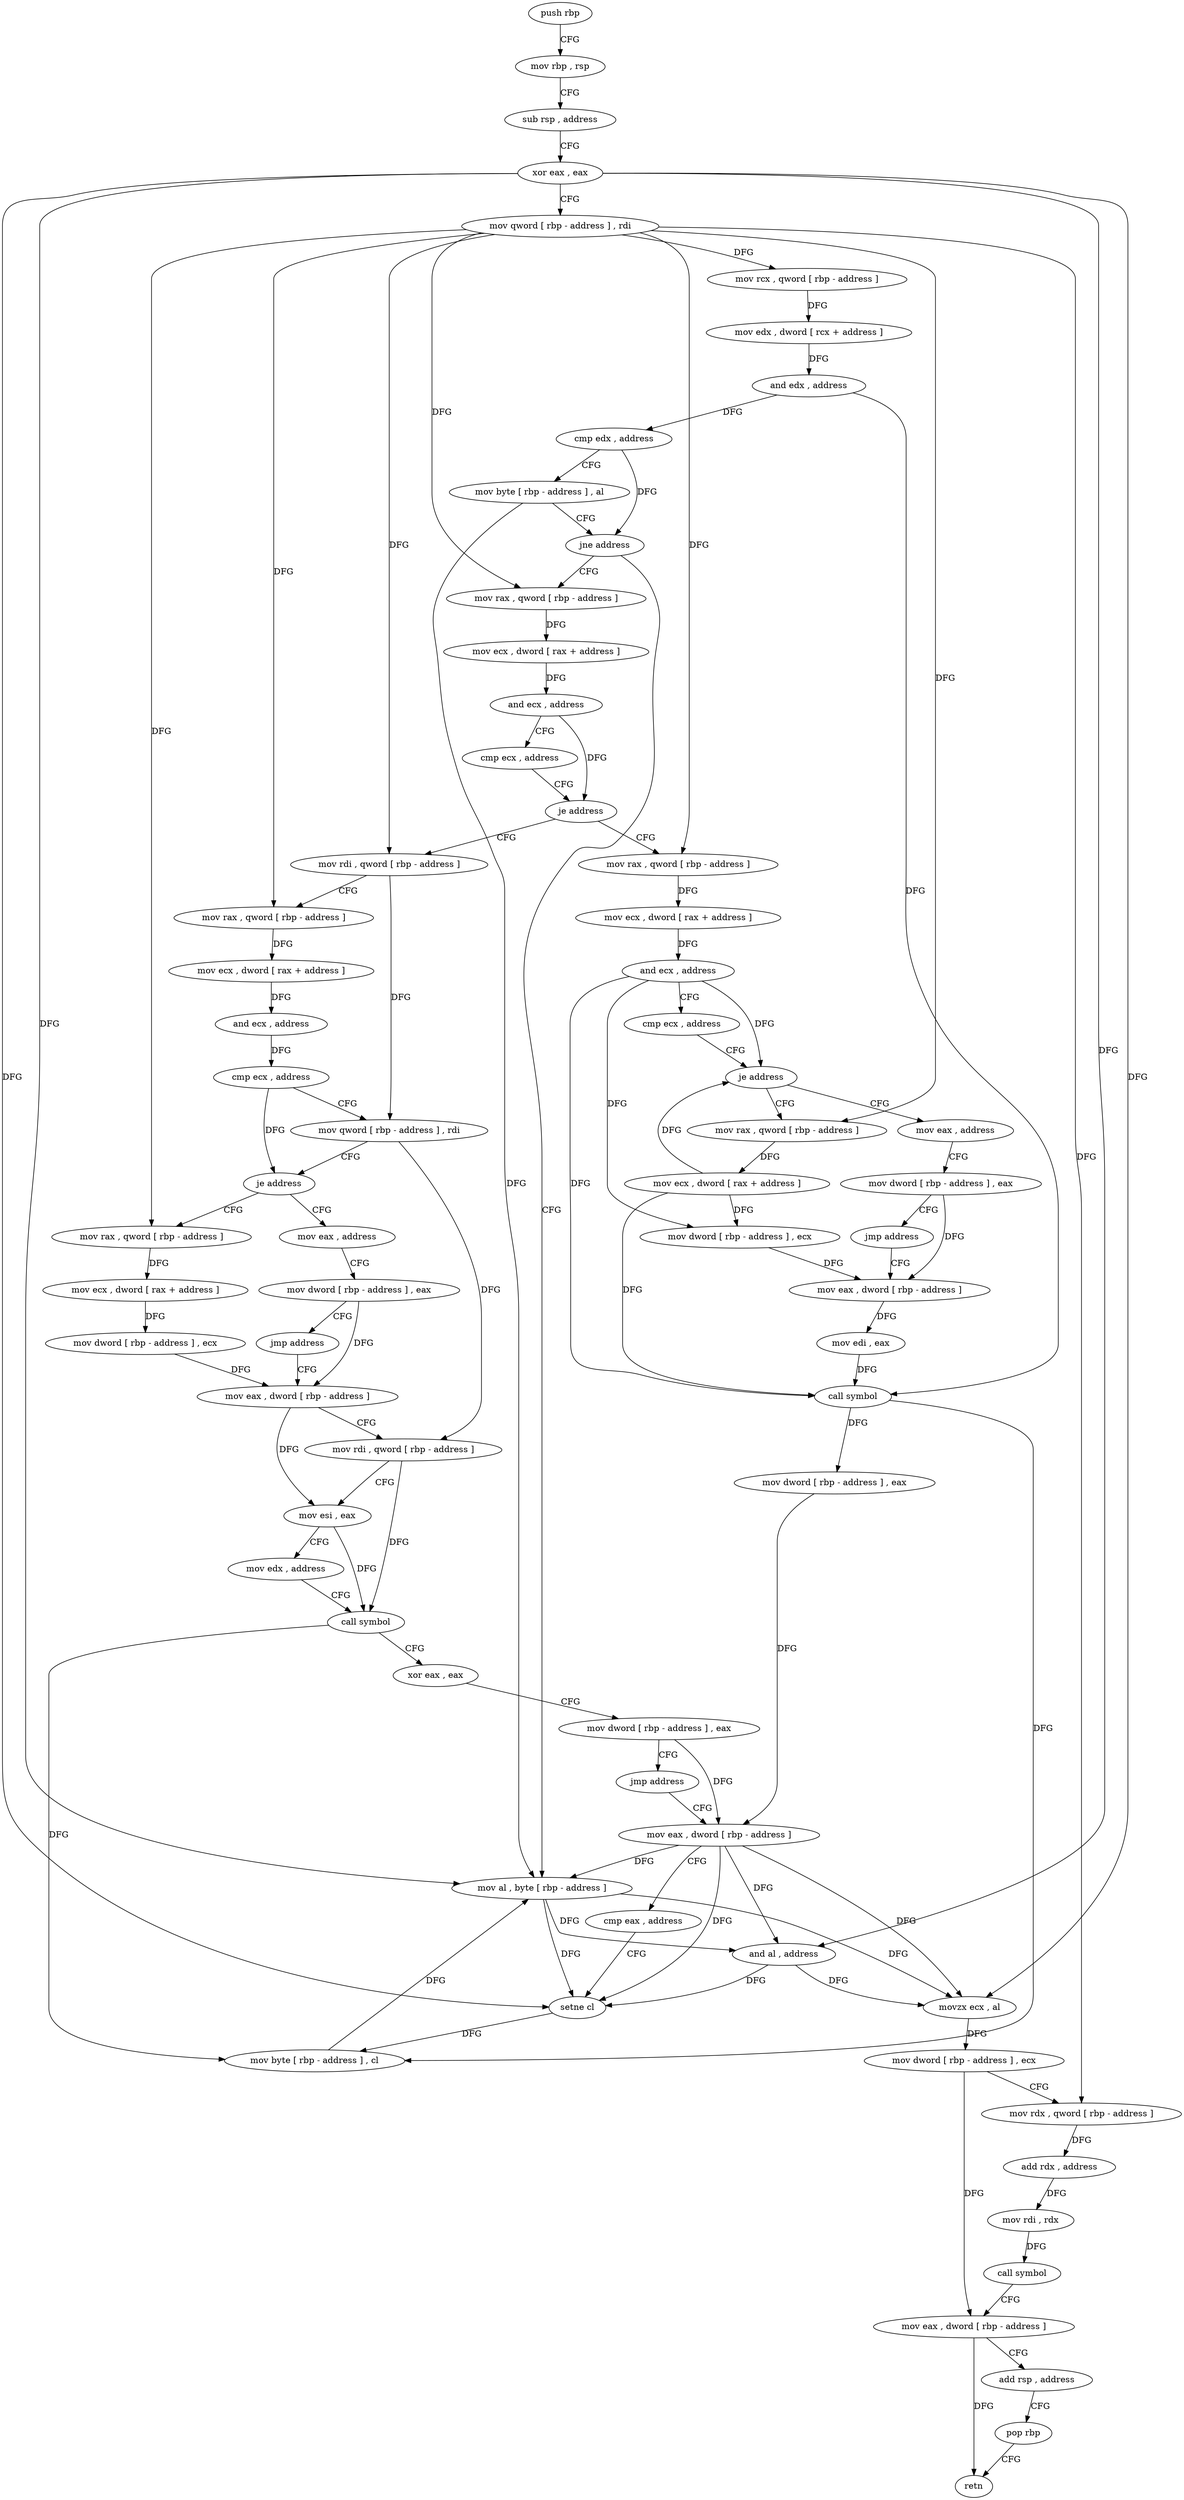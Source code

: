 digraph "func" {
"4222752" [label = "push rbp" ]
"4222753" [label = "mov rbp , rsp" ]
"4222756" [label = "sub rsp , address" ]
"4222760" [label = "xor eax , eax" ]
"4222762" [label = "mov qword [ rbp - address ] , rdi" ]
"4222766" [label = "mov rcx , qword [ rbp - address ]" ]
"4222770" [label = "mov edx , dword [ rcx + address ]" ]
"4222773" [label = "and edx , address" ]
"4222776" [label = "cmp edx , address" ]
"4222779" [label = "mov byte [ rbp - address ] , al" ]
"4222782" [label = "jne address" ]
"4222962" [label = "mov al , byte [ rbp - address ]" ]
"4222788" [label = "mov rax , qword [ rbp - address ]" ]
"4222965" [label = "and al , address" ]
"4222967" [label = "movzx ecx , al" ]
"4222970" [label = "mov dword [ rbp - address ] , ecx" ]
"4222973" [label = "mov rdx , qword [ rbp - address ]" ]
"4222977" [label = "add rdx , address" ]
"4222984" [label = "mov rdi , rdx" ]
"4222987" [label = "call symbol" ]
"4222992" [label = "mov eax , dword [ rbp - address ]" ]
"4222995" [label = "add rsp , address" ]
"4222999" [label = "pop rbp" ]
"4223000" [label = "retn" ]
"4222792" [label = "mov ecx , dword [ rax + address ]" ]
"4222795" [label = "and ecx , address" ]
"4222801" [label = "cmp ecx , address" ]
"4222804" [label = "je address" ]
"4222892" [label = "mov rax , qword [ rbp - address ]" ]
"4222810" [label = "mov rdi , qword [ rbp - address ]" ]
"4222896" [label = "mov ecx , dword [ rax + address ]" ]
"4222899" [label = "and ecx , address" ]
"4222905" [label = "cmp ecx , address" ]
"4222908" [label = "je address" ]
"4222927" [label = "mov rax , qword [ rbp - address ]" ]
"4222914" [label = "mov eax , address" ]
"4222814" [label = "mov rax , qword [ rbp - address ]" ]
"4222818" [label = "mov ecx , dword [ rax + address ]" ]
"4222821" [label = "and ecx , address" ]
"4222827" [label = "cmp ecx , address" ]
"4222830" [label = "mov qword [ rbp - address ] , rdi" ]
"4222834" [label = "je address" ]
"4222853" [label = "mov rax , qword [ rbp - address ]" ]
"4222840" [label = "mov eax , address" ]
"4222931" [label = "mov ecx , dword [ rax + address ]" ]
"4222934" [label = "mov dword [ rbp - address ] , ecx" ]
"4222937" [label = "mov eax , dword [ rbp - address ]" ]
"4222919" [label = "mov dword [ rbp - address ] , eax" ]
"4222922" [label = "jmp address" ]
"4222857" [label = "mov ecx , dword [ rax + address ]" ]
"4222860" [label = "mov dword [ rbp - address ] , ecx" ]
"4222863" [label = "mov eax , dword [ rbp - address ]" ]
"4222845" [label = "mov dword [ rbp - address ] , eax" ]
"4222848" [label = "jmp address" ]
"4222940" [label = "mov edi , eax" ]
"4222942" [label = "call symbol" ]
"4222947" [label = "mov dword [ rbp - address ] , eax" ]
"4222950" [label = "mov eax , dword [ rbp - address ]" ]
"4222953" [label = "cmp eax , address" ]
"4222956" [label = "setne cl" ]
"4222959" [label = "mov byte [ rbp - address ] , cl" ]
"4222866" [label = "mov rdi , qword [ rbp - address ]" ]
"4222870" [label = "mov esi , eax" ]
"4222872" [label = "mov edx , address" ]
"4222877" [label = "call symbol" ]
"4222882" [label = "xor eax , eax" ]
"4222884" [label = "mov dword [ rbp - address ] , eax" ]
"4222887" [label = "jmp address" ]
"4222752" -> "4222753" [ label = "CFG" ]
"4222753" -> "4222756" [ label = "CFG" ]
"4222756" -> "4222760" [ label = "CFG" ]
"4222760" -> "4222762" [ label = "CFG" ]
"4222760" -> "4222962" [ label = "DFG" ]
"4222760" -> "4222965" [ label = "DFG" ]
"4222760" -> "4222967" [ label = "DFG" ]
"4222760" -> "4222956" [ label = "DFG" ]
"4222762" -> "4222766" [ label = "DFG" ]
"4222762" -> "4222973" [ label = "DFG" ]
"4222762" -> "4222788" [ label = "DFG" ]
"4222762" -> "4222892" [ label = "DFG" ]
"4222762" -> "4222810" [ label = "DFG" ]
"4222762" -> "4222814" [ label = "DFG" ]
"4222762" -> "4222927" [ label = "DFG" ]
"4222762" -> "4222853" [ label = "DFG" ]
"4222766" -> "4222770" [ label = "DFG" ]
"4222770" -> "4222773" [ label = "DFG" ]
"4222773" -> "4222776" [ label = "DFG" ]
"4222773" -> "4222942" [ label = "DFG" ]
"4222776" -> "4222779" [ label = "CFG" ]
"4222776" -> "4222782" [ label = "DFG" ]
"4222779" -> "4222782" [ label = "CFG" ]
"4222779" -> "4222962" [ label = "DFG" ]
"4222782" -> "4222962" [ label = "CFG" ]
"4222782" -> "4222788" [ label = "CFG" ]
"4222962" -> "4222965" [ label = "DFG" ]
"4222962" -> "4222967" [ label = "DFG" ]
"4222962" -> "4222956" [ label = "DFG" ]
"4222788" -> "4222792" [ label = "DFG" ]
"4222965" -> "4222967" [ label = "DFG" ]
"4222965" -> "4222956" [ label = "DFG" ]
"4222967" -> "4222970" [ label = "DFG" ]
"4222970" -> "4222973" [ label = "CFG" ]
"4222970" -> "4222992" [ label = "DFG" ]
"4222973" -> "4222977" [ label = "DFG" ]
"4222977" -> "4222984" [ label = "DFG" ]
"4222984" -> "4222987" [ label = "DFG" ]
"4222987" -> "4222992" [ label = "CFG" ]
"4222992" -> "4222995" [ label = "CFG" ]
"4222992" -> "4223000" [ label = "DFG" ]
"4222995" -> "4222999" [ label = "CFG" ]
"4222999" -> "4223000" [ label = "CFG" ]
"4222792" -> "4222795" [ label = "DFG" ]
"4222795" -> "4222801" [ label = "CFG" ]
"4222795" -> "4222804" [ label = "DFG" ]
"4222801" -> "4222804" [ label = "CFG" ]
"4222804" -> "4222892" [ label = "CFG" ]
"4222804" -> "4222810" [ label = "CFG" ]
"4222892" -> "4222896" [ label = "DFG" ]
"4222810" -> "4222814" [ label = "CFG" ]
"4222810" -> "4222830" [ label = "DFG" ]
"4222896" -> "4222899" [ label = "DFG" ]
"4222899" -> "4222905" [ label = "CFG" ]
"4222899" -> "4222908" [ label = "DFG" ]
"4222899" -> "4222934" [ label = "DFG" ]
"4222899" -> "4222942" [ label = "DFG" ]
"4222905" -> "4222908" [ label = "CFG" ]
"4222908" -> "4222927" [ label = "CFG" ]
"4222908" -> "4222914" [ label = "CFG" ]
"4222927" -> "4222931" [ label = "DFG" ]
"4222914" -> "4222919" [ label = "CFG" ]
"4222814" -> "4222818" [ label = "DFG" ]
"4222818" -> "4222821" [ label = "DFG" ]
"4222821" -> "4222827" [ label = "DFG" ]
"4222827" -> "4222830" [ label = "CFG" ]
"4222827" -> "4222834" [ label = "DFG" ]
"4222830" -> "4222834" [ label = "CFG" ]
"4222830" -> "4222866" [ label = "DFG" ]
"4222834" -> "4222853" [ label = "CFG" ]
"4222834" -> "4222840" [ label = "CFG" ]
"4222853" -> "4222857" [ label = "DFG" ]
"4222840" -> "4222845" [ label = "CFG" ]
"4222931" -> "4222934" [ label = "DFG" ]
"4222931" -> "4222908" [ label = "DFG" ]
"4222931" -> "4222942" [ label = "DFG" ]
"4222934" -> "4222937" [ label = "DFG" ]
"4222937" -> "4222940" [ label = "DFG" ]
"4222919" -> "4222922" [ label = "CFG" ]
"4222919" -> "4222937" [ label = "DFG" ]
"4222922" -> "4222937" [ label = "CFG" ]
"4222857" -> "4222860" [ label = "DFG" ]
"4222860" -> "4222863" [ label = "DFG" ]
"4222863" -> "4222866" [ label = "CFG" ]
"4222863" -> "4222870" [ label = "DFG" ]
"4222845" -> "4222848" [ label = "CFG" ]
"4222845" -> "4222863" [ label = "DFG" ]
"4222848" -> "4222863" [ label = "CFG" ]
"4222940" -> "4222942" [ label = "DFG" ]
"4222942" -> "4222947" [ label = "DFG" ]
"4222942" -> "4222959" [ label = "DFG" ]
"4222947" -> "4222950" [ label = "DFG" ]
"4222950" -> "4222953" [ label = "CFG" ]
"4222950" -> "4222965" [ label = "DFG" ]
"4222950" -> "4222967" [ label = "DFG" ]
"4222950" -> "4222962" [ label = "DFG" ]
"4222950" -> "4222956" [ label = "DFG" ]
"4222953" -> "4222956" [ label = "CFG" ]
"4222956" -> "4222959" [ label = "DFG" ]
"4222959" -> "4222962" [ label = "DFG" ]
"4222866" -> "4222870" [ label = "CFG" ]
"4222866" -> "4222877" [ label = "DFG" ]
"4222870" -> "4222872" [ label = "CFG" ]
"4222870" -> "4222877" [ label = "DFG" ]
"4222872" -> "4222877" [ label = "CFG" ]
"4222877" -> "4222882" [ label = "CFG" ]
"4222877" -> "4222959" [ label = "DFG" ]
"4222882" -> "4222884" [ label = "CFG" ]
"4222884" -> "4222887" [ label = "CFG" ]
"4222884" -> "4222950" [ label = "DFG" ]
"4222887" -> "4222950" [ label = "CFG" ]
}
